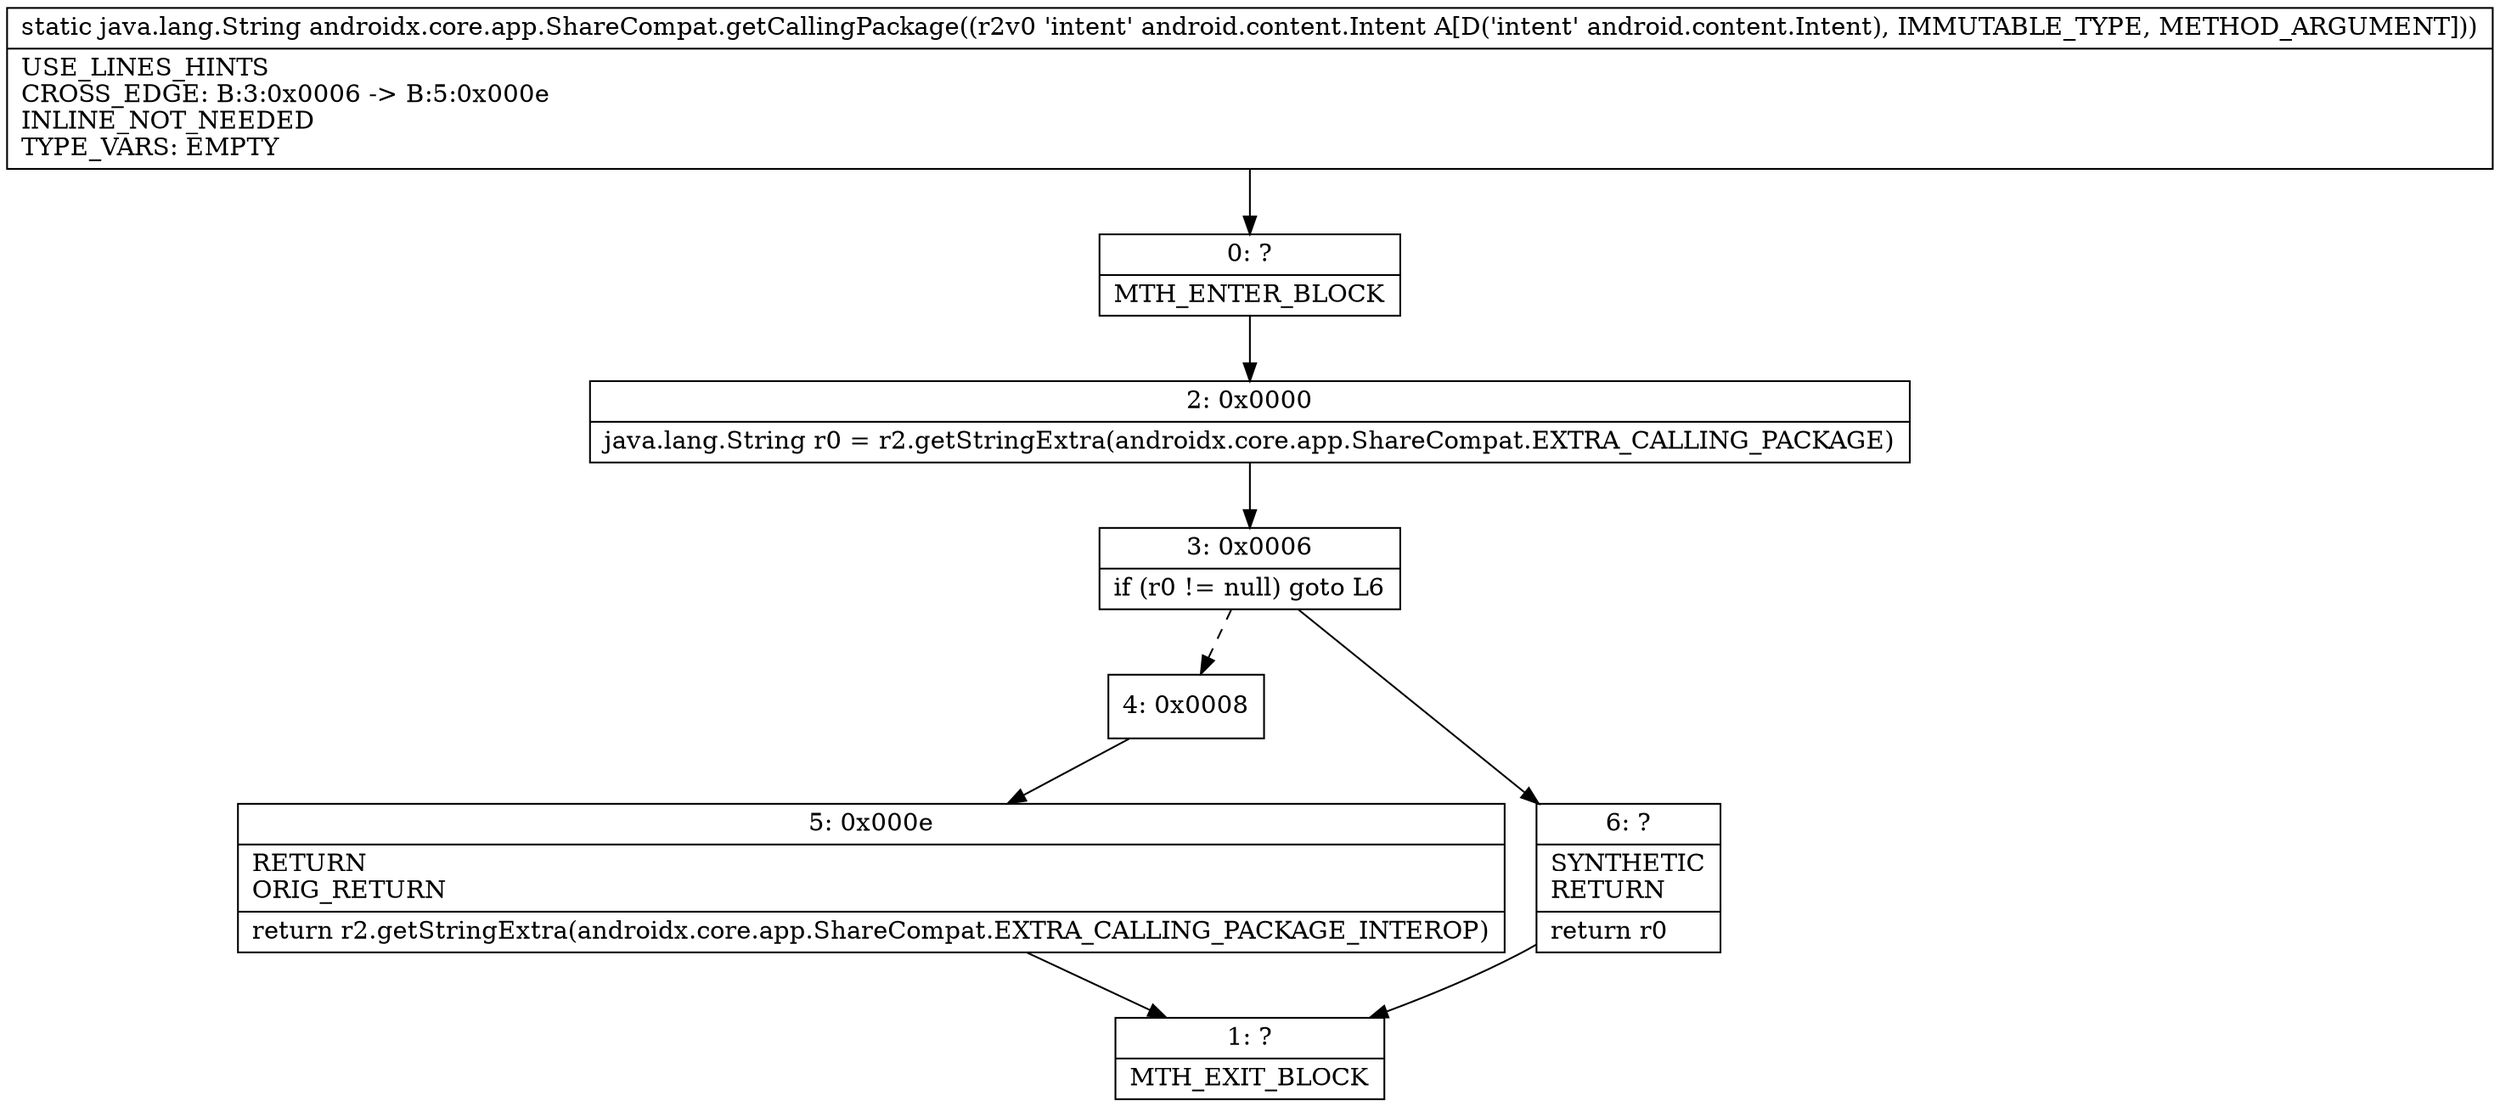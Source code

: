 digraph "CFG forandroidx.core.app.ShareCompat.getCallingPackage(Landroid\/content\/Intent;)Ljava\/lang\/String;" {
Node_0 [shape=record,label="{0\:\ ?|MTH_ENTER_BLOCK\l}"];
Node_2 [shape=record,label="{2\:\ 0x0000|java.lang.String r0 = r2.getStringExtra(androidx.core.app.ShareCompat.EXTRA_CALLING_PACKAGE)\l}"];
Node_3 [shape=record,label="{3\:\ 0x0006|if (r0 != null) goto L6\l}"];
Node_4 [shape=record,label="{4\:\ 0x0008}"];
Node_5 [shape=record,label="{5\:\ 0x000e|RETURN\lORIG_RETURN\l|return r2.getStringExtra(androidx.core.app.ShareCompat.EXTRA_CALLING_PACKAGE_INTEROP)\l}"];
Node_1 [shape=record,label="{1\:\ ?|MTH_EXIT_BLOCK\l}"];
Node_6 [shape=record,label="{6\:\ ?|SYNTHETIC\lRETURN\l|return r0\l}"];
MethodNode[shape=record,label="{static java.lang.String androidx.core.app.ShareCompat.getCallingPackage((r2v0 'intent' android.content.Intent A[D('intent' android.content.Intent), IMMUTABLE_TYPE, METHOD_ARGUMENT]))  | USE_LINES_HINTS\lCROSS_EDGE: B:3:0x0006 \-\> B:5:0x000e\lINLINE_NOT_NEEDED\lTYPE_VARS: EMPTY\l}"];
MethodNode -> Node_0;Node_0 -> Node_2;
Node_2 -> Node_3;
Node_3 -> Node_4[style=dashed];
Node_3 -> Node_6;
Node_4 -> Node_5;
Node_5 -> Node_1;
Node_6 -> Node_1;
}

